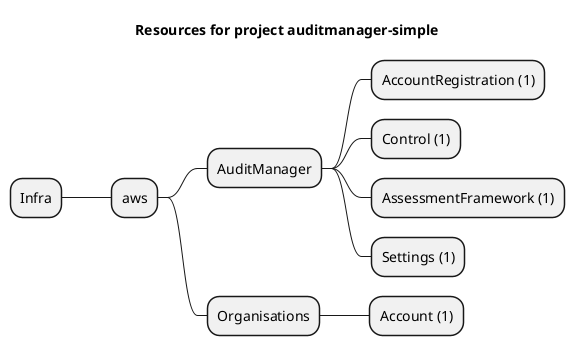 @startmindmap
title Resources for project auditmanager-simple
skinparam monochrome true
+ Infra
++ aws
+++ AuditManager
++++ AccountRegistration (1)
++++ Control (1)
++++ AssessmentFramework (1)
++++ Settings (1)
+++ Organisations
++++ Account (1)
@endmindmap